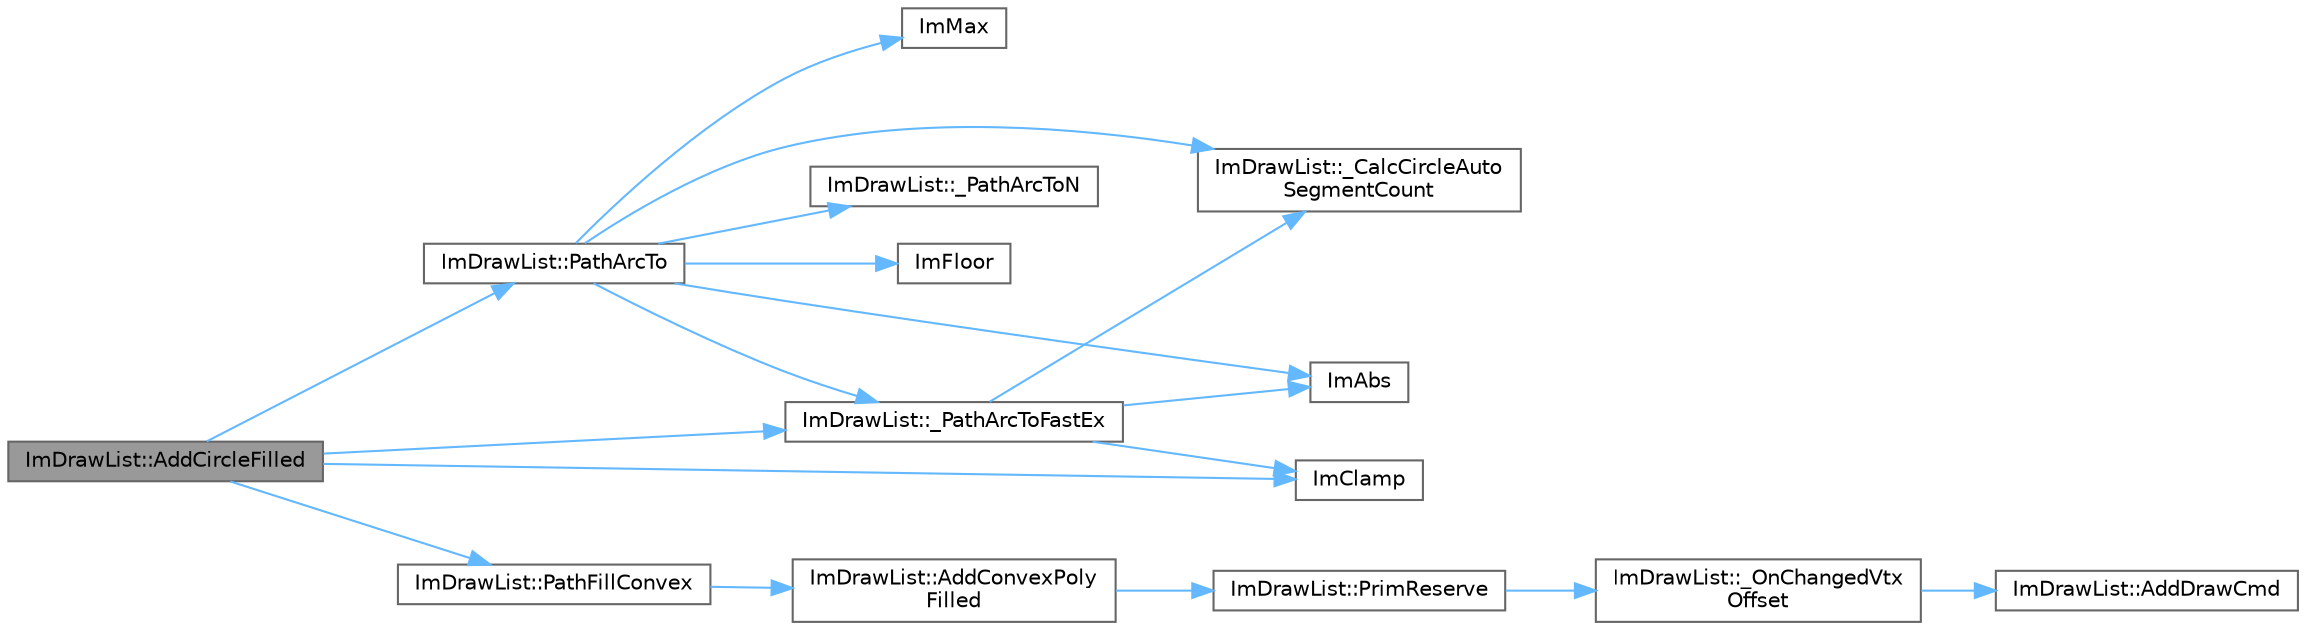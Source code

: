 digraph "ImDrawList::AddCircleFilled"
{
 // LATEX_PDF_SIZE
  bgcolor="transparent";
  edge [fontname=Helvetica,fontsize=10,labelfontname=Helvetica,labelfontsize=10];
  node [fontname=Helvetica,fontsize=10,shape=box,height=0.2,width=0.4];
  rankdir="LR";
  Node1 [id="Node000001",label="ImDrawList::AddCircleFilled",height=0.2,width=0.4,color="gray40", fillcolor="grey60", style="filled", fontcolor="black",tooltip=" "];
  Node1 -> Node2 [id="edge1_Node000001_Node000002",color="steelblue1",style="solid",tooltip=" "];
  Node2 [id="Node000002",label="ImDrawList::_PathArcToFastEx",height=0.2,width=0.4,color="grey40", fillcolor="white", style="filled",URL="$struct_im_draw_list.html#ac25f3a7693ed13ba2dac455675be8654",tooltip=" "];
  Node2 -> Node3 [id="edge2_Node000002_Node000003",color="steelblue1",style="solid",tooltip=" "];
  Node3 [id="Node000003",label="ImDrawList::_CalcCircleAuto\lSegmentCount",height=0.2,width=0.4,color="grey40", fillcolor="white", style="filled",URL="$struct_im_draw_list.html#a52afa32aaab6d581cda90dc5d8726ed6",tooltip=" "];
  Node2 -> Node4 [id="edge3_Node000002_Node000004",color="steelblue1",style="solid",tooltip=" "];
  Node4 [id="Node000004",label="ImAbs",height=0.2,width=0.4,color="grey40", fillcolor="white", style="filled",URL="$imgui__internal_8h.html#aab329ad3ecb3ffc0bf9183d9edb144bb",tooltip=" "];
  Node2 -> Node5 [id="edge4_Node000002_Node000005",color="steelblue1",style="solid",tooltip=" "];
  Node5 [id="Node000005",label="ImClamp",height=0.2,width=0.4,color="grey40", fillcolor="white", style="filled",URL="$imgui__internal_8h.html#a6e61ede308bfd68c7434e17905a29fc8",tooltip=" "];
  Node1 -> Node5 [id="edge5_Node000001_Node000005",color="steelblue1",style="solid",tooltip=" "];
  Node1 -> Node6 [id="edge6_Node000001_Node000006",color="steelblue1",style="solid",tooltip=" "];
  Node6 [id="Node000006",label="ImDrawList::PathArcTo",height=0.2,width=0.4,color="grey40", fillcolor="white", style="filled",URL="$struct_im_draw_list.html#af86073403f1557cccb4ff45dfad0a74a",tooltip=" "];
  Node6 -> Node3 [id="edge7_Node000006_Node000003",color="steelblue1",style="solid",tooltip=" "];
  Node6 -> Node2 [id="edge8_Node000006_Node000002",color="steelblue1",style="solid",tooltip=" "];
  Node6 -> Node7 [id="edge9_Node000006_Node000007",color="steelblue1",style="solid",tooltip=" "];
  Node7 [id="Node000007",label="ImDrawList::_PathArcToN",height=0.2,width=0.4,color="grey40", fillcolor="white", style="filled",URL="$struct_im_draw_list.html#a855fcd28cd12b81975e8a61ea2e80e96",tooltip=" "];
  Node6 -> Node4 [id="edge10_Node000006_Node000004",color="steelblue1",style="solid",tooltip=" "];
  Node6 -> Node8 [id="edge11_Node000006_Node000008",color="steelblue1",style="solid",tooltip=" "];
  Node8 [id="Node000008",label="ImFloor",height=0.2,width=0.4,color="grey40", fillcolor="white", style="filled",URL="$imgui__internal_8h.html#a51a84b6be21807818b857a8565d97912",tooltip=" "];
  Node6 -> Node9 [id="edge12_Node000006_Node000009",color="steelblue1",style="solid",tooltip=" "];
  Node9 [id="Node000009",label="ImMax",height=0.2,width=0.4,color="grey40", fillcolor="white", style="filled",URL="$imgui__internal_8h.html#a7667efd95147d0422f140917c71a9226",tooltip=" "];
  Node1 -> Node10 [id="edge13_Node000001_Node000010",color="steelblue1",style="solid",tooltip=" "];
  Node10 [id="Node000010",label="ImDrawList::PathFillConvex",height=0.2,width=0.4,color="grey40", fillcolor="white", style="filled",URL="$struct_im_draw_list.html#aea9301cb99ebf4b27f5d3959017567c9",tooltip=" "];
  Node10 -> Node11 [id="edge14_Node000010_Node000011",color="steelblue1",style="solid",tooltip=" "];
  Node11 [id="Node000011",label="ImDrawList::AddConvexPoly\lFilled",height=0.2,width=0.4,color="grey40", fillcolor="white", style="filled",URL="$struct_im_draw_list.html#ad2accc0a74845b08bd0e6fae6183d6d0",tooltip=" "];
  Node11 -> Node12 [id="edge15_Node000011_Node000012",color="steelblue1",style="solid",tooltip=" "];
  Node12 [id="Node000012",label="ImDrawList::PrimReserve",height=0.2,width=0.4,color="grey40", fillcolor="white", style="filled",URL="$struct_im_draw_list.html#a879aa38dbfb0344e3e023d65c002c7d7",tooltip=" "];
  Node12 -> Node13 [id="edge16_Node000012_Node000013",color="steelblue1",style="solid",tooltip=" "];
  Node13 [id="Node000013",label="ImDrawList::_OnChangedVtx\lOffset",height=0.2,width=0.4,color="grey40", fillcolor="white", style="filled",URL="$struct_im_draw_list.html#a7f2e315f147acd8b555d86d1557659cc",tooltip=" "];
  Node13 -> Node14 [id="edge17_Node000013_Node000014",color="steelblue1",style="solid",tooltip=" "];
  Node14 [id="Node000014",label="ImDrawList::AddDrawCmd",height=0.2,width=0.4,color="grey40", fillcolor="white", style="filled",URL="$struct_im_draw_list.html#a846714bb0321c6f1f908767abc8559e6",tooltip=" "];
}
